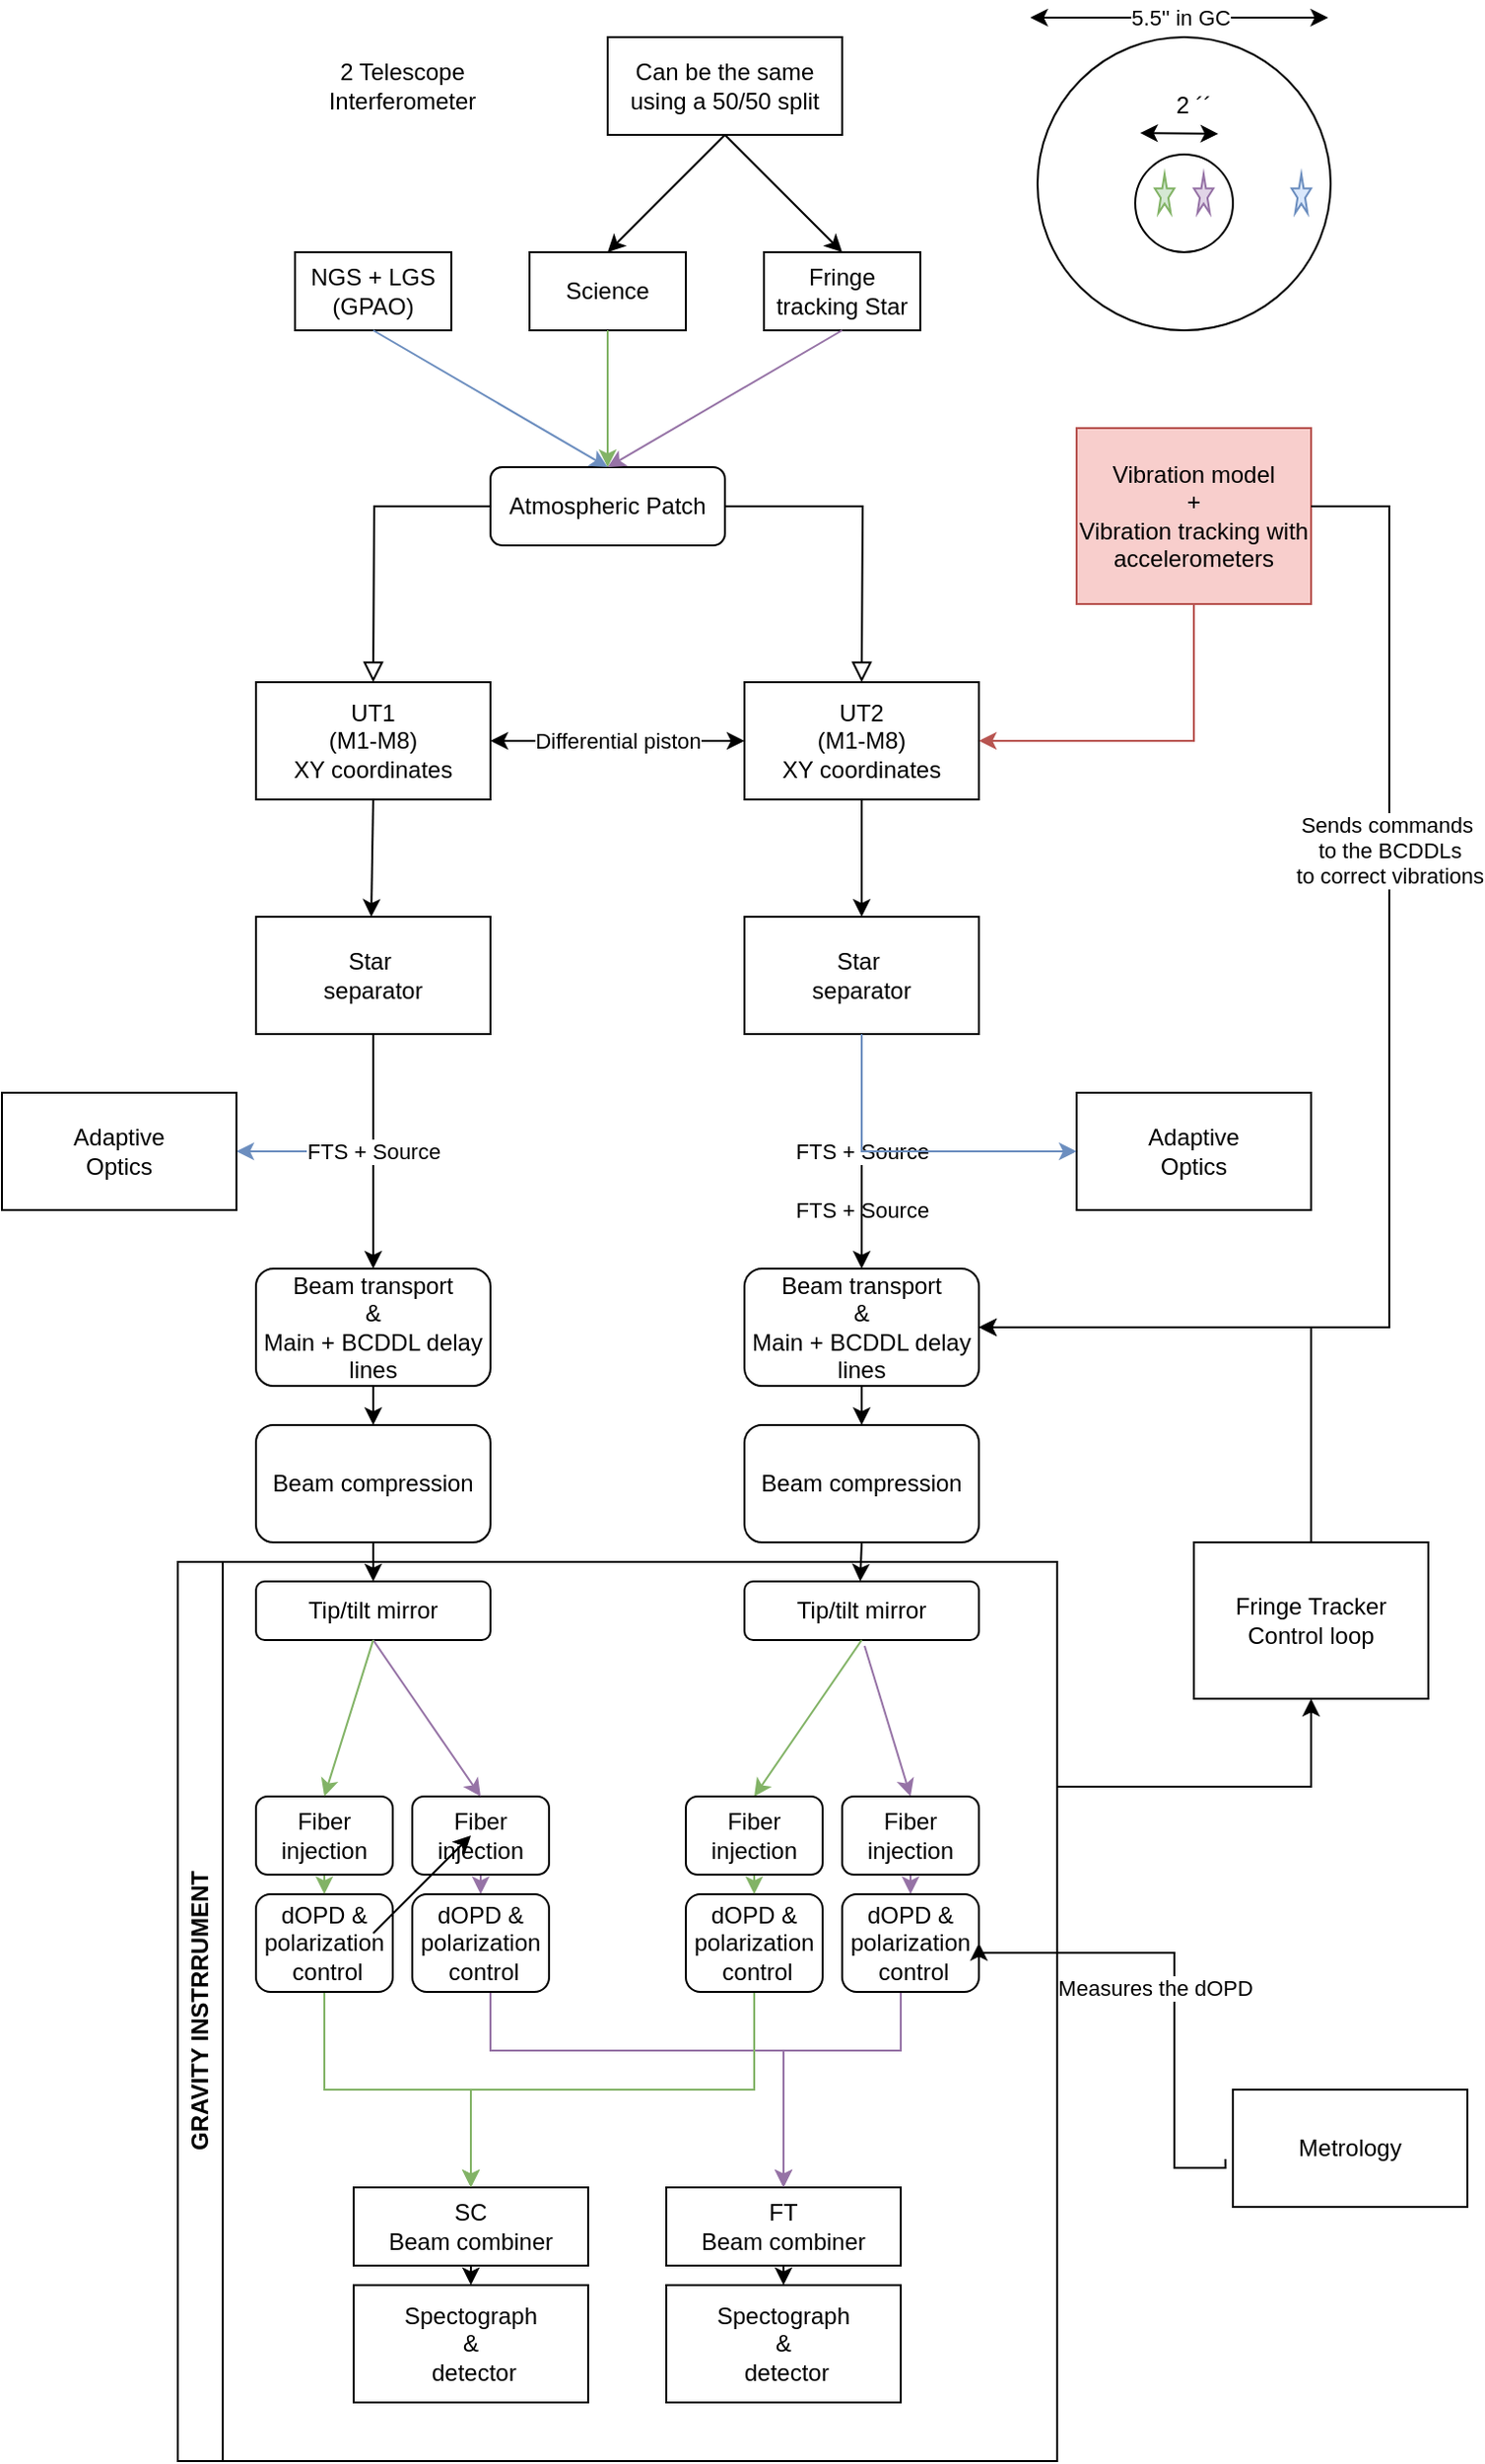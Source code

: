 <mxfile version="24.7.16">
  <diagram id="C5RBs43oDa-KdzZeNtuy" name="Page-1">
    <mxGraphModel dx="2963" dy="1580" grid="1" gridSize="10" guides="1" tooltips="1" connect="1" arrows="1" fold="1" page="1" pageScale="1" pageWidth="827" pageHeight="1169" math="0" shadow="0">
      <root>
        <mxCell id="WIyWlLk6GJQsqaUBKTNV-0" />
        <mxCell id="WIyWlLk6GJQsqaUBKTNV-1" parent="WIyWlLk6GJQsqaUBKTNV-0" />
        <mxCell id="WIyWlLk6GJQsqaUBKTNV-2" value="" style="rounded=0;html=1;jettySize=auto;orthogonalLoop=1;fontSize=11;endArrow=block;endFill=0;endSize=8;strokeWidth=1;shadow=0;labelBackgroundColor=none;edgeStyle=orthogonalEdgeStyle;" parent="WIyWlLk6GJQsqaUBKTNV-1" source="WIyWlLk6GJQsqaUBKTNV-3" edge="1">
          <mxGeometry relative="1" as="geometry">
            <mxPoint x="230" y="370" as="targetPoint" />
          </mxGeometry>
        </mxCell>
        <mxCell id="WIyWlLk6GJQsqaUBKTNV-3" value="Atmospheric Patch" style="rounded=1;whiteSpace=wrap;html=1;fontSize=12;glass=0;strokeWidth=1;shadow=0;" parent="WIyWlLk6GJQsqaUBKTNV-1" vertex="1">
          <mxGeometry x="290" y="260" width="120" height="40" as="geometry" />
        </mxCell>
        <mxCell id="ySBLS_aSn05otulw671X-0" value="NGS + LGS (GPAO)" style="rounded=0;whiteSpace=wrap;html=1;" vertex="1" parent="WIyWlLk6GJQsqaUBKTNV-1">
          <mxGeometry x="190" y="150" width="80" height="40" as="geometry" />
        </mxCell>
        <mxCell id="ySBLS_aSn05otulw671X-1" value="Science" style="rounded=0;whiteSpace=wrap;html=1;" vertex="1" parent="WIyWlLk6GJQsqaUBKTNV-1">
          <mxGeometry x="310" y="150" width="80" height="40" as="geometry" />
        </mxCell>
        <mxCell id="ySBLS_aSn05otulw671X-2" value="Fringe tracking Star" style="rounded=0;whiteSpace=wrap;html=1;" vertex="1" parent="WIyWlLk6GJQsqaUBKTNV-1">
          <mxGeometry x="430" y="150" width="80" height="40" as="geometry" />
        </mxCell>
        <mxCell id="ySBLS_aSn05otulw671X-3" value="" style="endArrow=classic;startArrow=classic;html=1;rounded=0;exitX=0.5;exitY=0;exitDx=0;exitDy=0;entryX=0.5;entryY=0;entryDx=0;entryDy=0;" edge="1" parent="WIyWlLk6GJQsqaUBKTNV-1" source="ySBLS_aSn05otulw671X-1" target="ySBLS_aSn05otulw671X-2">
          <mxGeometry width="50" height="50" relative="1" as="geometry">
            <mxPoint x="364" y="80" as="sourcePoint" />
            <mxPoint x="414" y="30" as="targetPoint" />
            <Array as="points">
              <mxPoint x="410" y="90" />
            </Array>
          </mxGeometry>
        </mxCell>
        <mxCell id="ySBLS_aSn05otulw671X-4" value="&lt;div&gt;Can be the same&lt;/div&gt;using a 50/50 split" style="rounded=0;whiteSpace=wrap;html=1;" vertex="1" parent="WIyWlLk6GJQsqaUBKTNV-1">
          <mxGeometry x="350" y="40" width="120" height="50" as="geometry" />
        </mxCell>
        <mxCell id="ySBLS_aSn05otulw671X-5" value="" style="endArrow=classic;html=1;rounded=0;exitX=0.5;exitY=1;exitDx=0;exitDy=0;entryX=0.5;entryY=0;entryDx=0;entryDy=0;fillColor=#e1d5e7;strokeColor=#9673a6;" edge="1" parent="WIyWlLk6GJQsqaUBKTNV-1" source="ySBLS_aSn05otulw671X-2" target="WIyWlLk6GJQsqaUBKTNV-3">
          <mxGeometry width="50" height="50" relative="1" as="geometry">
            <mxPoint x="800" y="530" as="sourcePoint" />
            <mxPoint x="850" y="480" as="targetPoint" />
          </mxGeometry>
        </mxCell>
        <mxCell id="ySBLS_aSn05otulw671X-6" value="" style="endArrow=classic;html=1;rounded=0;entryX=0.5;entryY=0;entryDx=0;entryDy=0;exitX=0.5;exitY=1;exitDx=0;exitDy=0;fillColor=#d5e8d4;strokeColor=#82b366;" edge="1" parent="WIyWlLk6GJQsqaUBKTNV-1" source="ySBLS_aSn05otulw671X-1" target="WIyWlLk6GJQsqaUBKTNV-3">
          <mxGeometry width="50" height="50" relative="1" as="geometry">
            <mxPoint x="60" y="315" as="sourcePoint" />
            <mxPoint x="60" y="245" as="targetPoint" />
          </mxGeometry>
        </mxCell>
        <mxCell id="ySBLS_aSn05otulw671X-7" value="" style="endArrow=classic;html=1;rounded=0;entryX=0.5;entryY=0;entryDx=0;entryDy=0;exitX=0.5;exitY=1;exitDx=0;exitDy=0;fillColor=#dae8fc;strokeColor=#6c8ebf;" edge="1" parent="WIyWlLk6GJQsqaUBKTNV-1" source="ySBLS_aSn05otulw671X-0" target="WIyWlLk6GJQsqaUBKTNV-3">
          <mxGeometry width="50" height="50" relative="1" as="geometry">
            <mxPoint x="364" y="200" as="sourcePoint" />
            <mxPoint x="364" y="270" as="targetPoint" />
          </mxGeometry>
        </mxCell>
        <mxCell id="ySBLS_aSn05otulw671X-8" value="&lt;div&gt;UT1&lt;/div&gt;&lt;div&gt;(M1-M8)&lt;br&gt;&lt;/div&gt;&lt;div&gt;XY coordinates&lt;br&gt;&lt;/div&gt;" style="rounded=0;whiteSpace=wrap;html=1;" vertex="1" parent="WIyWlLk6GJQsqaUBKTNV-1">
          <mxGeometry x="170" y="370" width="120" height="60" as="geometry" />
        </mxCell>
        <mxCell id="ySBLS_aSn05otulw671X-9" value="" style="rounded=0;html=1;jettySize=auto;orthogonalLoop=1;fontSize=11;endArrow=block;endFill=0;endSize=8;strokeWidth=1;shadow=0;labelBackgroundColor=none;edgeStyle=orthogonalEdgeStyle;exitX=1;exitY=0.5;exitDx=0;exitDy=0;" edge="1" parent="WIyWlLk6GJQsqaUBKTNV-1" source="WIyWlLk6GJQsqaUBKTNV-3">
          <mxGeometry relative="1" as="geometry">
            <mxPoint x="304" y="290" as="sourcePoint" />
            <mxPoint x="480" y="370" as="targetPoint" />
          </mxGeometry>
        </mxCell>
        <mxCell id="ySBLS_aSn05otulw671X-10" value="&lt;div&gt;UT2&lt;/div&gt;&lt;div&gt;(M1-M8)&lt;/div&gt;&lt;div&gt;XY coordinates&lt;br&gt;&lt;/div&gt;" style="rounded=0;whiteSpace=wrap;html=1;" vertex="1" parent="WIyWlLk6GJQsqaUBKTNV-1">
          <mxGeometry x="420" y="370" width="120" height="60" as="geometry" />
        </mxCell>
        <mxCell id="ySBLS_aSn05otulw671X-12" value="" style="endArrow=classic;startArrow=classic;html=1;rounded=0;exitX=1;exitY=0.5;exitDx=0;exitDy=0;entryX=0;entryY=0.5;entryDx=0;entryDy=0;" edge="1" parent="WIyWlLk6GJQsqaUBKTNV-1" source="ySBLS_aSn05otulw671X-8" target="ySBLS_aSn05otulw671X-10">
          <mxGeometry width="50" height="50" relative="1" as="geometry">
            <mxPoint x="800" y="530" as="sourcePoint" />
            <mxPoint x="850" y="480" as="targetPoint" />
          </mxGeometry>
        </mxCell>
        <mxCell id="ySBLS_aSn05otulw671X-13" value="Differential piston" style="edgeLabel;html=1;align=center;verticalAlign=middle;resizable=0;points=[];" vertex="1" connectable="0" parent="ySBLS_aSn05otulw671X-12">
          <mxGeometry relative="1" as="geometry">
            <mxPoint as="offset" />
          </mxGeometry>
        </mxCell>
        <mxCell id="ySBLS_aSn05otulw671X-64" style="edgeStyle=orthogonalEdgeStyle;rounded=0;orthogonalLoop=1;jettySize=auto;html=1;exitX=0.5;exitY=1;exitDx=0;exitDy=0;entryX=0.5;entryY=0;entryDx=0;entryDy=0;" edge="1" parent="WIyWlLk6GJQsqaUBKTNV-1" source="ySBLS_aSn05otulw671X-16" target="ySBLS_aSn05otulw671X-22">
          <mxGeometry relative="1" as="geometry">
            <mxPoint x="229" y="760" as="targetPoint" />
          </mxGeometry>
        </mxCell>
        <mxCell id="ySBLS_aSn05otulw671X-16" value="&lt;div&gt;Beam transport&lt;br&gt;&lt;/div&gt;&lt;div&gt;&amp;amp;&lt;br&gt;&lt;/div&gt;&lt;div&gt;Main + BCDDL delay lines&lt;br&gt;&lt;/div&gt;" style="rounded=1;whiteSpace=wrap;html=1;" vertex="1" parent="WIyWlLk6GJQsqaUBKTNV-1">
          <mxGeometry x="170" y="670" width="120" height="60" as="geometry" />
        </mxCell>
        <mxCell id="ySBLS_aSn05otulw671X-22" value="&lt;div&gt;Beam compression &lt;br&gt;&lt;/div&gt;" style="rounded=1;whiteSpace=wrap;html=1;" vertex="1" parent="WIyWlLk6GJQsqaUBKTNV-1">
          <mxGeometry x="170" y="750" width="120" height="60" as="geometry" />
        </mxCell>
        <mxCell id="ySBLS_aSn05otulw671X-27" value="2 Telescope Interferometer" style="text;html=1;align=center;verticalAlign=middle;whiteSpace=wrap;rounded=0;" vertex="1" parent="WIyWlLk6GJQsqaUBKTNV-1">
          <mxGeometry x="200" y="40" width="90" height="50" as="geometry" />
        </mxCell>
        <mxCell id="ySBLS_aSn05otulw671X-42" value="" style="endArrow=classic;html=1;rounded=0;exitX=0.5;exitY=1;exitDx=0;exitDy=0;entryX=0.5;entryY=0;entryDx=0;entryDy=0;" edge="1" parent="WIyWlLk6GJQsqaUBKTNV-1" source="ySBLS_aSn05otulw671X-10">
          <mxGeometry width="50" height="50" relative="1" as="geometry">
            <mxPoint x="750" y="530" as="sourcePoint" />
            <mxPoint x="480" y="490" as="targetPoint" />
          </mxGeometry>
        </mxCell>
        <mxCell id="ySBLS_aSn05otulw671X-45" value="" style="endArrow=classic;html=1;rounded=0;exitX=0.5;exitY=1;exitDx=0;exitDy=0;entryX=0.5;entryY=0;entryDx=0;entryDy=0;" edge="1" parent="WIyWlLk6GJQsqaUBKTNV-1" source="ySBLS_aSn05otulw671X-8">
          <mxGeometry width="50" height="50" relative="1" as="geometry">
            <mxPoint x="490" y="440" as="sourcePoint" />
            <mxPoint x="229" y="490" as="targetPoint" />
          </mxGeometry>
        </mxCell>
        <mxCell id="ySBLS_aSn05otulw671X-46" value="" style="endArrow=classic;html=1;rounded=0;entryX=1;entryY=0.5;entryDx=0;entryDy=0;fillColor=#f8cecc;strokeColor=#b85450;" edge="1" parent="WIyWlLk6GJQsqaUBKTNV-1" target="ySBLS_aSn05otulw671X-10">
          <mxGeometry width="50" height="50" relative="1" as="geometry">
            <mxPoint x="650" y="330" as="sourcePoint" />
            <mxPoint x="800" y="480" as="targetPoint" />
            <Array as="points">
              <mxPoint x="650" y="400" />
            </Array>
          </mxGeometry>
        </mxCell>
        <mxCell id="ySBLS_aSn05otulw671X-47" value="&lt;div&gt;Vibration model&lt;/div&gt;&lt;div&gt;+&lt;/div&gt;&lt;div&gt;Vibration tracking with accelerometers&lt;br&gt;&lt;/div&gt;" style="rounded=0;whiteSpace=wrap;html=1;fillColor=#f8cecc;strokeColor=#b85450;" vertex="1" parent="WIyWlLk6GJQsqaUBKTNV-1">
          <mxGeometry x="590" y="240" width="120" height="90" as="geometry" />
        </mxCell>
        <mxCell id="ySBLS_aSn05otulw671X-56" value="" style="endArrow=classic;html=1;rounded=0;exitX=0.5;exitY=1;exitDx=0;exitDy=0;" edge="1" parent="WIyWlLk6GJQsqaUBKTNV-1" source="ySBLS_aSn05otulw671X-22" target="ySBLS_aSn05otulw671X-54">
          <mxGeometry width="50" height="50" relative="1" as="geometry">
            <mxPoint x="228.5" y="820" as="sourcePoint" />
            <mxPoint x="228.5" y="850" as="targetPoint" />
          </mxGeometry>
        </mxCell>
        <mxCell id="ySBLS_aSn05otulw671X-54" value="&lt;div&gt;Tip/tilt mirror&lt;br&gt;&lt;/div&gt;" style="rounded=1;whiteSpace=wrap;html=1;" vertex="1" parent="WIyWlLk6GJQsqaUBKTNV-1">
          <mxGeometry x="170" y="830" width="120" height="30" as="geometry" />
        </mxCell>
        <mxCell id="ySBLS_aSn05otulw671X-59" value="&lt;div&gt;Star&amp;nbsp;&lt;/div&gt;&lt;div&gt;separator&lt;/div&gt;" style="rounded=0;whiteSpace=wrap;html=1;" vertex="1" parent="WIyWlLk6GJQsqaUBKTNV-1">
          <mxGeometry x="170" y="490" width="120" height="60" as="geometry" />
        </mxCell>
        <mxCell id="ySBLS_aSn05otulw671X-60" value="&lt;div&gt;Star&amp;nbsp;&lt;/div&gt;&lt;div&gt;separator&lt;/div&gt;" style="rounded=0;whiteSpace=wrap;html=1;" vertex="1" parent="WIyWlLk6GJQsqaUBKTNV-1">
          <mxGeometry x="420" y="490" width="120" height="60" as="geometry" />
        </mxCell>
        <mxCell id="ySBLS_aSn05otulw671X-61" value="" style="endArrow=classic;html=1;rounded=0;exitX=0.5;exitY=1;exitDx=0;exitDy=0;fillColor=#dae8fc;strokeColor=#6c8ebf;" edge="1" parent="WIyWlLk6GJQsqaUBKTNV-1" source="ySBLS_aSn05otulw671X-59">
          <mxGeometry width="50" height="50" relative="1" as="geometry">
            <mxPoint x="226" y="580" as="sourcePoint" />
            <mxPoint x="160" y="610" as="targetPoint" />
            <Array as="points">
              <mxPoint x="230" y="610" />
            </Array>
          </mxGeometry>
        </mxCell>
        <mxCell id="ySBLS_aSn05otulw671X-62" value="&lt;div&gt;Adaptive &lt;br&gt;&lt;/div&gt;&lt;div&gt;Optics&lt;br&gt;&lt;/div&gt;" style="rounded=0;whiteSpace=wrap;html=1;" vertex="1" parent="WIyWlLk6GJQsqaUBKTNV-1">
          <mxGeometry x="40" y="580" width="120" height="60" as="geometry" />
        </mxCell>
        <mxCell id="ySBLS_aSn05otulw671X-65" value="" style="endArrow=classic;html=1;rounded=0;exitX=0.5;exitY=1;exitDx=0;exitDy=0;entryX=0.5;entryY=0;entryDx=0;entryDy=0;" edge="1" parent="WIyWlLk6GJQsqaUBKTNV-1" source="ySBLS_aSn05otulw671X-59" target="ySBLS_aSn05otulw671X-16">
          <mxGeometry width="50" height="50" relative="1" as="geometry">
            <mxPoint x="489.5" y="650" as="sourcePoint" />
            <mxPoint x="490" y="680" as="targetPoint" />
          </mxGeometry>
        </mxCell>
        <mxCell id="ySBLS_aSn05otulw671X-66" value="&lt;div&gt;FTS + Source&lt;/div&gt;" style="edgeLabel;html=1;align=center;verticalAlign=middle;resizable=0;points=[];" vertex="1" connectable="0" parent="ySBLS_aSn05otulw671X-65">
          <mxGeometry relative="1" as="geometry">
            <mxPoint as="offset" />
          </mxGeometry>
        </mxCell>
        <mxCell id="ySBLS_aSn05otulw671X-76" style="edgeStyle=orthogonalEdgeStyle;rounded=0;orthogonalLoop=1;jettySize=auto;html=1;exitX=0.5;exitY=1;exitDx=0;exitDy=0;entryX=0.5;entryY=0;entryDx=0;entryDy=0;" edge="1" parent="WIyWlLk6GJQsqaUBKTNV-1" source="ySBLS_aSn05otulw671X-77" target="ySBLS_aSn05otulw671X-78">
          <mxGeometry relative="1" as="geometry">
            <mxPoint x="479.75" y="760" as="targetPoint" />
          </mxGeometry>
        </mxCell>
        <mxCell id="ySBLS_aSn05otulw671X-77" value="&lt;div&gt;Beam transport&lt;br&gt;&lt;/div&gt;&lt;div&gt;&amp;amp;&lt;br&gt;&lt;/div&gt;&lt;div&gt;Main + BCDDL delay lines&lt;br&gt;&lt;/div&gt;" style="rounded=1;whiteSpace=wrap;html=1;" vertex="1" parent="WIyWlLk6GJQsqaUBKTNV-1">
          <mxGeometry x="420" y="670" width="120" height="60" as="geometry" />
        </mxCell>
        <mxCell id="ySBLS_aSn05otulw671X-78" value="&lt;div&gt;Beam compression &lt;br&gt;&lt;/div&gt;" style="rounded=1;whiteSpace=wrap;html=1;" vertex="1" parent="WIyWlLk6GJQsqaUBKTNV-1">
          <mxGeometry x="420" y="750" width="120" height="60" as="geometry" />
        </mxCell>
        <mxCell id="ySBLS_aSn05otulw671X-79" value="" style="endArrow=classic;html=1;rounded=0;exitX=0.5;exitY=1;exitDx=0;exitDy=0;" edge="1" parent="WIyWlLk6GJQsqaUBKTNV-1" source="ySBLS_aSn05otulw671X-78">
          <mxGeometry width="50" height="50" relative="1" as="geometry">
            <mxPoint x="479.25" y="820" as="sourcePoint" />
            <mxPoint x="479.25" y="830" as="targetPoint" />
          </mxGeometry>
        </mxCell>
        <mxCell id="ySBLS_aSn05otulw671X-82" value="&lt;div&gt;Adaptive &lt;br&gt;&lt;/div&gt;&lt;div&gt;Optics&lt;br&gt;&lt;/div&gt;" style="rounded=0;whiteSpace=wrap;html=1;" vertex="1" parent="WIyWlLk6GJQsqaUBKTNV-1">
          <mxGeometry x="590" y="580" width="120" height="60" as="geometry" />
        </mxCell>
        <mxCell id="ySBLS_aSn05otulw671X-83" value="&lt;div&gt;FTS + Source&lt;/div&gt;" style="edgeLabel;html=1;align=center;verticalAlign=middle;resizable=0;points=[];" vertex="1" connectable="0" parent="WIyWlLk6GJQsqaUBKTNV-1">
          <mxGeometry x="480" y="640" as="geometry" />
        </mxCell>
        <mxCell id="ySBLS_aSn05otulw671X-85" value="" style="endArrow=classic;html=1;rounded=0;exitX=0.5;exitY=1;exitDx=0;exitDy=0;" edge="1" parent="WIyWlLk6GJQsqaUBKTNV-1" source="ySBLS_aSn05otulw671X-60">
          <mxGeometry width="50" height="50" relative="1" as="geometry">
            <mxPoint x="480.25" y="560" as="sourcePoint" />
            <mxPoint x="480" y="670" as="targetPoint" />
          </mxGeometry>
        </mxCell>
        <mxCell id="ySBLS_aSn05otulw671X-86" value="&lt;div&gt;FTS + Source&lt;/div&gt;" style="edgeLabel;html=1;align=center;verticalAlign=middle;resizable=0;points=[];" vertex="1" connectable="0" parent="ySBLS_aSn05otulw671X-85">
          <mxGeometry relative="1" as="geometry">
            <mxPoint as="offset" />
          </mxGeometry>
        </mxCell>
        <mxCell id="ySBLS_aSn05otulw671X-87" value="" style="endArrow=classic;html=1;rounded=0;exitX=0.5;exitY=1;exitDx=0;exitDy=0;fillColor=#dae8fc;strokeColor=#6c8ebf;entryX=0;entryY=0.5;entryDx=0;entryDy=0;" edge="1" parent="WIyWlLk6GJQsqaUBKTNV-1" source="ySBLS_aSn05otulw671X-60" target="ySBLS_aSn05otulw671X-82">
          <mxGeometry width="50" height="50" relative="1" as="geometry">
            <mxPoint x="420.75" y="570" as="sourcePoint" />
            <mxPoint x="351.75" y="630" as="targetPoint" />
            <Array as="points">
              <mxPoint x="480" y="610" />
            </Array>
          </mxGeometry>
        </mxCell>
        <mxCell id="ySBLS_aSn05otulw671X-144" style="edgeStyle=orthogonalEdgeStyle;rounded=0;orthogonalLoop=1;jettySize=auto;html=1;exitX=1;exitY=0.25;exitDx=0;exitDy=0;entryX=0.5;entryY=1;entryDx=0;entryDy=0;" edge="1" parent="WIyWlLk6GJQsqaUBKTNV-1" source="ySBLS_aSn05otulw671X-89" target="ySBLS_aSn05otulw671X-140">
          <mxGeometry relative="1" as="geometry" />
        </mxCell>
        <mxCell id="ySBLS_aSn05otulw671X-89" value="GRAVITY INSTRRUMENT" style="swimlane;horizontal=0;whiteSpace=wrap;html=1;" vertex="1" parent="WIyWlLk6GJQsqaUBKTNV-1">
          <mxGeometry x="130" y="820" width="450" height="460" as="geometry" />
        </mxCell>
        <mxCell id="ySBLS_aSn05otulw671X-133" style="edgeStyle=orthogonalEdgeStyle;rounded=0;orthogonalLoop=1;jettySize=auto;html=1;exitX=0.5;exitY=1;exitDx=0;exitDy=0;entryX=0.5;entryY=0;entryDx=0;entryDy=0;" edge="1" parent="ySBLS_aSn05otulw671X-89" source="ySBLS_aSn05otulw671X-48" target="ySBLS_aSn05otulw671X-49">
          <mxGeometry relative="1" as="geometry" />
        </mxCell>
        <mxCell id="ySBLS_aSn05otulw671X-48" value="SC&lt;div&gt;Beam combiner&lt;/div&gt;" style="rounded=0;whiteSpace=wrap;html=1;" vertex="1" parent="ySBLS_aSn05otulw671X-89">
          <mxGeometry x="90" y="320" width="120" height="40" as="geometry" />
        </mxCell>
        <mxCell id="ySBLS_aSn05otulw671X-132" style="edgeStyle=orthogonalEdgeStyle;rounded=0;orthogonalLoop=1;jettySize=auto;html=1;exitX=0.5;exitY=1;exitDx=0;exitDy=0;entryX=0.5;entryY=0;entryDx=0;entryDy=0;" edge="1" parent="ySBLS_aSn05otulw671X-89" source="ySBLS_aSn05otulw671X-109" target="ySBLS_aSn05otulw671X-69">
          <mxGeometry relative="1" as="geometry" />
        </mxCell>
        <mxCell id="ySBLS_aSn05otulw671X-109" value="&lt;div&gt;FT&lt;br&gt;&lt;/div&gt;&lt;div&gt;Beam combiner&lt;/div&gt;" style="rounded=0;whiteSpace=wrap;html=1;" vertex="1" parent="ySBLS_aSn05otulw671X-89">
          <mxGeometry x="250" y="320" width="120" height="40" as="geometry" />
        </mxCell>
        <mxCell id="ySBLS_aSn05otulw671X-49" value="&lt;div&gt;Spectograph&lt;/div&gt;&lt;div&gt;&amp;amp;&lt;br&gt;&lt;/div&gt;&lt;div&gt;&amp;nbsp;detector&lt;/div&gt;" style="rounded=0;whiteSpace=wrap;html=1;" vertex="1" parent="ySBLS_aSn05otulw671X-89">
          <mxGeometry x="90" y="370" width="120" height="60" as="geometry" />
        </mxCell>
        <mxCell id="ySBLS_aSn05otulw671X-69" value="&lt;div&gt;Spectograph&lt;/div&gt;&lt;div&gt;&amp;amp;&lt;br&gt;&lt;/div&gt;&lt;div&gt;&amp;nbsp;detector&lt;/div&gt;" style="rounded=0;whiteSpace=wrap;html=1;" vertex="1" parent="ySBLS_aSn05otulw671X-89">
          <mxGeometry x="250" y="370" width="120" height="60" as="geometry" />
        </mxCell>
        <mxCell id="ySBLS_aSn05otulw671X-128" style="edgeStyle=orthogonalEdgeStyle;rounded=0;orthogonalLoop=1;jettySize=auto;html=1;exitX=0.5;exitY=1;exitDx=0;exitDy=0;entryX=0.5;entryY=0;entryDx=0;entryDy=0;fillColor=#d5e8d4;strokeColor=#82b366;" edge="1" parent="ySBLS_aSn05otulw671X-89" source="ySBLS_aSn05otulw671X-67" target="ySBLS_aSn05otulw671X-48">
          <mxGeometry relative="1" as="geometry" />
        </mxCell>
        <mxCell id="ySBLS_aSn05otulw671X-67" value="&lt;div&gt;dOPD &amp;amp; polarization &lt;br&gt;&lt;/div&gt;&lt;div&gt;&amp;nbsp;control&lt;br&gt;&lt;/div&gt;" style="rounded=1;whiteSpace=wrap;html=1;" vertex="1" parent="ySBLS_aSn05otulw671X-89">
          <mxGeometry x="40" y="170" width="70" height="50" as="geometry" />
        </mxCell>
        <mxCell id="ySBLS_aSn05otulw671X-117" style="edgeStyle=orthogonalEdgeStyle;rounded=0;orthogonalLoop=1;jettySize=auto;html=1;exitX=0.5;exitY=1;exitDx=0;exitDy=0;entryX=0.5;entryY=0;entryDx=0;entryDy=0;fillColor=#d5e8d4;strokeColor=#82b366;" edge="1" parent="ySBLS_aSn05otulw671X-89" source="ySBLS_aSn05otulw671X-114" target="ySBLS_aSn05otulw671X-67">
          <mxGeometry relative="1" as="geometry" />
        </mxCell>
        <mxCell id="ySBLS_aSn05otulw671X-114" value="Fiber injection" style="rounded=1;whiteSpace=wrap;html=1;" vertex="1" parent="ySBLS_aSn05otulw671X-89">
          <mxGeometry x="40" y="120" width="70" height="40" as="geometry" />
        </mxCell>
        <mxCell id="ySBLS_aSn05otulw671X-118" style="edgeStyle=orthogonalEdgeStyle;rounded=0;orthogonalLoop=1;jettySize=auto;html=1;exitX=0.5;exitY=1;exitDx=0;exitDy=0;entryX=0.5;entryY=0;entryDx=0;entryDy=0;fillColor=#e1d5e7;strokeColor=#9673a6;" edge="1" parent="ySBLS_aSn05otulw671X-89" source="ySBLS_aSn05otulw671X-115" target="ySBLS_aSn05otulw671X-116">
          <mxGeometry relative="1" as="geometry" />
        </mxCell>
        <mxCell id="ySBLS_aSn05otulw671X-115" value="Fiber injection" style="rounded=1;whiteSpace=wrap;html=1;" vertex="1" parent="ySBLS_aSn05otulw671X-89">
          <mxGeometry x="120" y="120" width="70" height="40" as="geometry" />
        </mxCell>
        <mxCell id="ySBLS_aSn05otulw671X-130" style="edgeStyle=orthogonalEdgeStyle;rounded=0;orthogonalLoop=1;jettySize=auto;html=1;exitX=0.5;exitY=1;exitDx=0;exitDy=0;entryX=0.5;entryY=0;entryDx=0;entryDy=0;fillColor=#e1d5e7;strokeColor=#9673a6;" edge="1" parent="ySBLS_aSn05otulw671X-89" source="ySBLS_aSn05otulw671X-116" target="ySBLS_aSn05otulw671X-109">
          <mxGeometry relative="1" as="geometry">
            <Array as="points">
              <mxPoint x="160" y="250" />
              <mxPoint x="310" y="250" />
            </Array>
          </mxGeometry>
        </mxCell>
        <mxCell id="ySBLS_aSn05otulw671X-116" value="&lt;div&gt;dOPD &amp;amp; polarization &lt;br&gt;&lt;/div&gt;&lt;div&gt;&amp;nbsp;control&lt;br&gt;&lt;/div&gt;" style="rounded=1;whiteSpace=wrap;html=1;" vertex="1" parent="ySBLS_aSn05otulw671X-89">
          <mxGeometry x="120" y="170" width="70" height="50" as="geometry" />
        </mxCell>
        <mxCell id="ySBLS_aSn05otulw671X-119" value="&lt;div&gt;Tip/tilt mirror&lt;br&gt;&lt;/div&gt;" style="rounded=1;whiteSpace=wrap;html=1;" vertex="1" parent="ySBLS_aSn05otulw671X-89">
          <mxGeometry x="290" y="10" width="120" height="30" as="geometry" />
        </mxCell>
        <mxCell id="ySBLS_aSn05otulw671X-120" value="" style="endArrow=classic;html=1;rounded=0;fillColor=#d5e8d4;strokeColor=#82b366;strokeWidth=1;entryX=0.5;entryY=0;entryDx=0;entryDy=0;exitX=0.5;exitY=1;exitDx=0;exitDy=0;" edge="1" parent="ySBLS_aSn05otulw671X-89" target="ySBLS_aSn05otulw671X-124" source="ySBLS_aSn05otulw671X-119">
          <mxGeometry width="50" height="50" relative="1" as="geometry">
            <mxPoint x="323" y="40" as="sourcePoint" />
            <mxPoint x="323" y="90" as="targetPoint" />
            <Array as="points" />
          </mxGeometry>
        </mxCell>
        <mxCell id="ySBLS_aSn05otulw671X-121" value="" style="endArrow=classic;html=1;rounded=0;fillColor=#e1d5e7;strokeColor=#9673a6;strokeWidth=1;entryX=0.5;entryY=0;entryDx=0;entryDy=0;" edge="1" parent="ySBLS_aSn05otulw671X-89" target="ySBLS_aSn05otulw671X-126">
          <mxGeometry width="50" height="50" relative="1" as="geometry">
            <mxPoint x="351.5" y="43" as="sourcePoint" />
            <mxPoint x="343" y="90" as="targetPoint" />
            <Array as="points" />
          </mxGeometry>
        </mxCell>
        <mxCell id="ySBLS_aSn05otulw671X-129" style="edgeStyle=orthogonalEdgeStyle;rounded=0;orthogonalLoop=1;jettySize=auto;html=1;exitX=0.5;exitY=1;exitDx=0;exitDy=0;entryX=0.5;entryY=0;entryDx=0;entryDy=0;fillColor=#d5e8d4;strokeColor=#82b366;" edge="1" parent="ySBLS_aSn05otulw671X-89" source="ySBLS_aSn05otulw671X-122" target="ySBLS_aSn05otulw671X-48">
          <mxGeometry relative="1" as="geometry" />
        </mxCell>
        <mxCell id="ySBLS_aSn05otulw671X-122" value="&lt;div&gt;dOPD &amp;amp; polarization &lt;br&gt;&lt;/div&gt;&lt;div&gt;&amp;nbsp;control&lt;br&gt;&lt;/div&gt;" style="rounded=1;whiteSpace=wrap;html=1;" vertex="1" parent="ySBLS_aSn05otulw671X-89">
          <mxGeometry x="260" y="170" width="70" height="50" as="geometry" />
        </mxCell>
        <mxCell id="ySBLS_aSn05otulw671X-123" style="edgeStyle=orthogonalEdgeStyle;rounded=0;orthogonalLoop=1;jettySize=auto;html=1;exitX=0.5;exitY=1;exitDx=0;exitDy=0;entryX=0.5;entryY=0;entryDx=0;entryDy=0;fillColor=#d5e8d4;strokeColor=#82b366;" edge="1" parent="ySBLS_aSn05otulw671X-89" source="ySBLS_aSn05otulw671X-124" target="ySBLS_aSn05otulw671X-122">
          <mxGeometry relative="1" as="geometry" />
        </mxCell>
        <mxCell id="ySBLS_aSn05otulw671X-124" value="Fiber injection" style="rounded=1;whiteSpace=wrap;html=1;" vertex="1" parent="ySBLS_aSn05otulw671X-89">
          <mxGeometry x="260" y="120" width="70" height="40" as="geometry" />
        </mxCell>
        <mxCell id="ySBLS_aSn05otulw671X-125" style="edgeStyle=orthogonalEdgeStyle;rounded=0;orthogonalLoop=1;jettySize=auto;html=1;exitX=0.5;exitY=1;exitDx=0;exitDy=0;entryX=0.5;entryY=0;entryDx=0;entryDy=0;fillColor=#e1d5e7;strokeColor=#9673a6;" edge="1" parent="ySBLS_aSn05otulw671X-89" source="ySBLS_aSn05otulw671X-126" target="ySBLS_aSn05otulw671X-127">
          <mxGeometry relative="1" as="geometry" />
        </mxCell>
        <mxCell id="ySBLS_aSn05otulw671X-126" value="Fiber injection" style="rounded=1;whiteSpace=wrap;html=1;" vertex="1" parent="ySBLS_aSn05otulw671X-89">
          <mxGeometry x="340" y="120" width="70" height="40" as="geometry" />
        </mxCell>
        <mxCell id="ySBLS_aSn05otulw671X-131" style="edgeStyle=orthogonalEdgeStyle;rounded=0;orthogonalLoop=1;jettySize=auto;html=1;exitX=0.5;exitY=1;exitDx=0;exitDy=0;entryX=0.5;entryY=0;entryDx=0;entryDy=0;fillColor=#e1d5e7;strokeColor=#9673a6;" edge="1" parent="ySBLS_aSn05otulw671X-89" source="ySBLS_aSn05otulw671X-127" target="ySBLS_aSn05otulw671X-109">
          <mxGeometry relative="1" as="geometry">
            <Array as="points">
              <mxPoint x="370" y="250" />
              <mxPoint x="310" y="250" />
            </Array>
          </mxGeometry>
        </mxCell>
        <mxCell id="ySBLS_aSn05otulw671X-127" value="&lt;div&gt;dOPD &amp;amp; polarization &lt;br&gt;&lt;/div&gt;&lt;div&gt;&amp;nbsp;control&lt;br&gt;&lt;/div&gt;" style="rounded=1;whiteSpace=wrap;html=1;" vertex="1" parent="ySBLS_aSn05otulw671X-89">
          <mxGeometry x="340" y="170" width="70" height="50" as="geometry" />
        </mxCell>
        <mxCell id="ySBLS_aSn05otulw671X-92" value="&lt;div&gt;Sends commands&amp;nbsp;&lt;/div&gt;&lt;div&gt;to the BCDDLs&lt;/div&gt;&lt;div&gt;to correct vibrations&lt;br&gt; &lt;/div&gt;" style="endArrow=classic;html=1;rounded=0;exitX=1;exitY=0.445;exitDx=0;exitDy=0;entryX=1;entryY=0.5;entryDx=0;entryDy=0;exitPerimeter=0;" edge="1" parent="WIyWlLk6GJQsqaUBKTNV-1" source="ySBLS_aSn05otulw671X-47" target="ySBLS_aSn05otulw671X-77">
          <mxGeometry x="-0.354" width="50" height="50" relative="1" as="geometry">
            <mxPoint x="750" y="650" as="sourcePoint" />
            <mxPoint x="800" y="600" as="targetPoint" />
            <Array as="points">
              <mxPoint x="750" y="280" />
              <mxPoint x="750" y="480" />
              <mxPoint x="750" y="700" />
            </Array>
            <mxPoint as="offset" />
          </mxGeometry>
        </mxCell>
        <mxCell id="ySBLS_aSn05otulw671X-93" value="" style="ellipse;whiteSpace=wrap;html=1;aspect=fixed;" vertex="1" parent="WIyWlLk6GJQsqaUBKTNV-1">
          <mxGeometry x="570" y="40" width="150" height="150" as="geometry" />
        </mxCell>
        <mxCell id="ySBLS_aSn05otulw671X-94" value="" style="ellipse;whiteSpace=wrap;html=1;aspect=fixed;" vertex="1" parent="WIyWlLk6GJQsqaUBKTNV-1">
          <mxGeometry x="620" y="100" width="50" height="50" as="geometry" />
        </mxCell>
        <mxCell id="ySBLS_aSn05otulw671X-95" value="" style="verticalLabelPosition=bottom;verticalAlign=top;html=1;shape=mxgraph.basic.star;fillColor=#d5e8d4;strokeColor=#82b366;" vertex="1" parent="WIyWlLk6GJQsqaUBKTNV-1">
          <mxGeometry x="630" y="110" width="10" height="20" as="geometry" />
        </mxCell>
        <mxCell id="ySBLS_aSn05otulw671X-96" value="" style="verticalLabelPosition=bottom;verticalAlign=top;html=1;shape=mxgraph.basic.star;fillColor=#e1d5e7;strokeColor=#9673a6;" vertex="1" parent="WIyWlLk6GJQsqaUBKTNV-1">
          <mxGeometry x="650" y="110" width="10" height="20" as="geometry" />
        </mxCell>
        <mxCell id="ySBLS_aSn05otulw671X-97" value="" style="verticalLabelPosition=bottom;verticalAlign=top;html=1;shape=mxgraph.basic.star;fillColor=#dae8fc;strokeColor=#6c8ebf;" vertex="1" parent="WIyWlLk6GJQsqaUBKTNV-1">
          <mxGeometry x="700" y="110" width="10" height="20" as="geometry" />
        </mxCell>
        <mxCell id="ySBLS_aSn05otulw671X-98" value="" style="endArrow=classic;startArrow=classic;html=1;rounded=0;" edge="1" parent="WIyWlLk6GJQsqaUBKTNV-1">
          <mxGeometry width="50" height="50" relative="1" as="geometry">
            <mxPoint x="622.5" y="89" as="sourcePoint" />
            <mxPoint x="662.5" y="89.5" as="targetPoint" />
          </mxGeometry>
        </mxCell>
        <mxCell id="ySBLS_aSn05otulw671X-99" value="" style="endArrow=classic;startArrow=classic;html=1;rounded=0;" edge="1" parent="WIyWlLk6GJQsqaUBKTNV-1">
          <mxGeometry width="50" height="50" relative="1" as="geometry">
            <mxPoint x="566.25" y="30" as="sourcePoint" />
            <mxPoint x="718.75" y="30" as="targetPoint" />
          </mxGeometry>
        </mxCell>
        <mxCell id="ySBLS_aSn05otulw671X-105" value="5.5&#39;&#39; in GC" style="edgeLabel;html=1;align=center;verticalAlign=middle;resizable=0;points=[];" vertex="1" connectable="0" parent="ySBLS_aSn05otulw671X-99">
          <mxGeometry relative="1" as="geometry">
            <mxPoint as="offset" />
          </mxGeometry>
        </mxCell>
        <mxCell id="ySBLS_aSn05otulw671X-101" value="2 ´´" style="text;html=1;align=center;verticalAlign=middle;whiteSpace=wrap;rounded=0;" vertex="1" parent="WIyWlLk6GJQsqaUBKTNV-1">
          <mxGeometry x="620" y="60" width="60" height="30" as="geometry" />
        </mxCell>
        <mxCell id="ySBLS_aSn05otulw671X-112" value="" style="endArrow=classic;html=1;rounded=0;fillColor=#e1d5e7;strokeColor=#9673a6;strokeWidth=1;entryX=0.5;entryY=0;entryDx=0;entryDy=0;exitX=0.5;exitY=1;exitDx=0;exitDy=0;" edge="1" parent="WIyWlLk6GJQsqaUBKTNV-1" source="ySBLS_aSn05otulw671X-54" target="ySBLS_aSn05otulw671X-115">
          <mxGeometry width="50" height="50" relative="1" as="geometry">
            <mxPoint x="240" y="860" as="sourcePoint" />
            <mxPoint x="240" y="910" as="targetPoint" />
            <Array as="points" />
          </mxGeometry>
        </mxCell>
        <mxCell id="ySBLS_aSn05otulw671X-111" value="" style="endArrow=classic;html=1;rounded=0;fillColor=#d5e8d4;strokeColor=#82b366;strokeWidth=1;entryX=0.5;entryY=0;entryDx=0;entryDy=0;exitX=0.5;exitY=1;exitDx=0;exitDy=0;" edge="1" parent="WIyWlLk6GJQsqaUBKTNV-1" source="ySBLS_aSn05otulw671X-54" target="ySBLS_aSn05otulw671X-114">
          <mxGeometry width="50" height="50" relative="1" as="geometry">
            <mxPoint x="220" y="860" as="sourcePoint" />
            <mxPoint x="220" y="910" as="targetPoint" />
            <Array as="points" />
          </mxGeometry>
        </mxCell>
        <mxCell id="ySBLS_aSn05otulw671X-135" value="" style="endArrow=classic;html=1;rounded=0;" edge="1" parent="WIyWlLk6GJQsqaUBKTNV-1">
          <mxGeometry width="50" height="50" relative="1" as="geometry">
            <mxPoint x="230" y="1010" as="sourcePoint" />
            <mxPoint x="280" y="960" as="targetPoint" />
          </mxGeometry>
        </mxCell>
        <mxCell id="ySBLS_aSn05otulw671X-138" style="edgeStyle=orthogonalEdgeStyle;rounded=0;orthogonalLoop=1;jettySize=auto;html=1;exitX=-0.032;exitY=0.592;exitDx=0;exitDy=0;entryX=1;entryY=0.5;entryDx=0;entryDy=0;exitPerimeter=0;" edge="1" parent="WIyWlLk6GJQsqaUBKTNV-1" source="ySBLS_aSn05otulw671X-136" target="ySBLS_aSn05otulw671X-127">
          <mxGeometry relative="1" as="geometry">
            <Array as="points">
              <mxPoint x="640" y="1130" />
              <mxPoint x="640" y="1020" />
            </Array>
          </mxGeometry>
        </mxCell>
        <mxCell id="ySBLS_aSn05otulw671X-139" value="Measures the dOPD" style="edgeLabel;html=1;align=center;verticalAlign=middle;resizable=0;points=[];" vertex="1" connectable="0" parent="ySBLS_aSn05otulw671X-138">
          <mxGeometry y="10" relative="1" as="geometry">
            <mxPoint as="offset" />
          </mxGeometry>
        </mxCell>
        <mxCell id="ySBLS_aSn05otulw671X-136" value="Metrology" style="rounded=0;whiteSpace=wrap;html=1;" vertex="1" parent="WIyWlLk6GJQsqaUBKTNV-1">
          <mxGeometry x="670" y="1090" width="120" height="60" as="geometry" />
        </mxCell>
        <mxCell id="ySBLS_aSn05otulw671X-145" style="edgeStyle=orthogonalEdgeStyle;rounded=0;orthogonalLoop=1;jettySize=auto;html=1;exitX=0.5;exitY=0;exitDx=0;exitDy=0;" edge="1" parent="WIyWlLk6GJQsqaUBKTNV-1" source="ySBLS_aSn05otulw671X-140">
          <mxGeometry relative="1" as="geometry">
            <mxPoint x="540" y="700" as="targetPoint" />
            <Array as="points">
              <mxPoint x="710" y="700" />
            </Array>
          </mxGeometry>
        </mxCell>
        <mxCell id="ySBLS_aSn05otulw671X-140" value="&lt;div&gt;Fringe Tracker&lt;/div&gt;&lt;div&gt;Control loop&lt;br&gt;&lt;/div&gt;" style="rounded=0;whiteSpace=wrap;html=1;" vertex="1" parent="WIyWlLk6GJQsqaUBKTNV-1">
          <mxGeometry x="650" y="810" width="120" height="80" as="geometry" />
        </mxCell>
      </root>
    </mxGraphModel>
  </diagram>
</mxfile>
